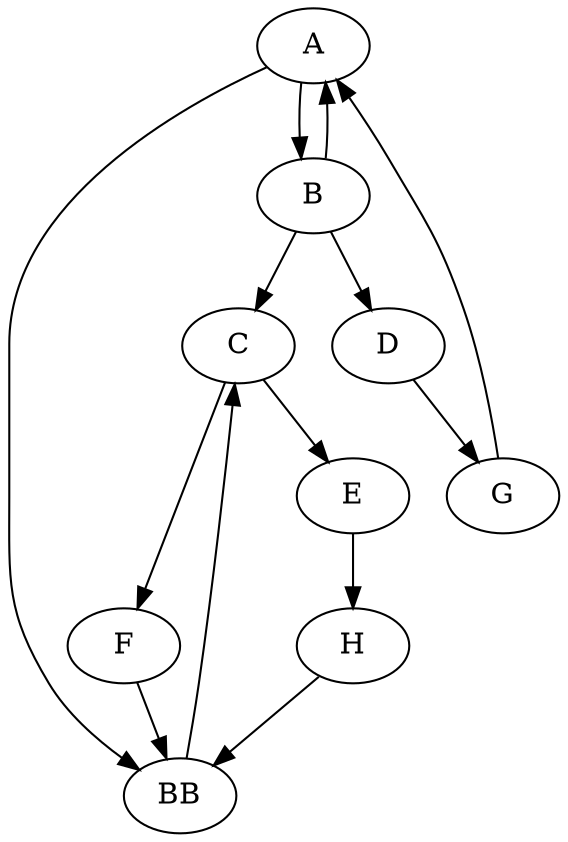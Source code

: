 digraph manhattan1 {
  A -> B ; B -> A;
  A -> BB;
  BB -> C;
  B -> C; B -> D;
  C -> E; C -> F; D -> G;
  E -> H;
  G -> A;
  F -> BB;
  H -> BB;
}
